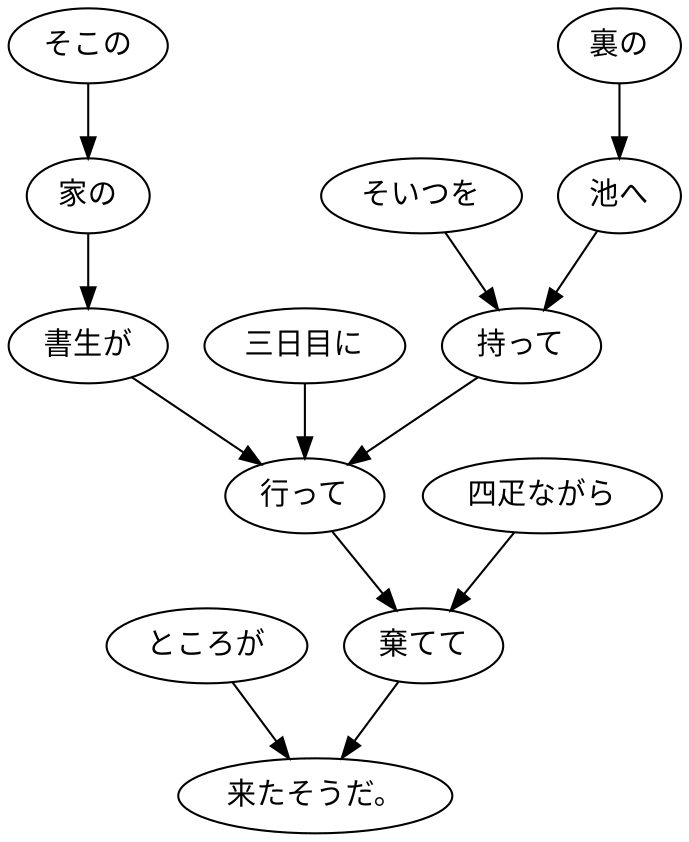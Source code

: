 digraph graph107 {
	node0 [label="ところが"];
	node1 [label="そこの"];
	node2 [label="家の"];
	node3 [label="書生が"];
	node4 [label="三日目に"];
	node5 [label="そいつを"];
	node6 [label="裏の"];
	node7 [label="池へ"];
	node8 [label="持って"];
	node9 [label="行って"];
	node10 [label="四疋ながら"];
	node11 [label="棄てて"];
	node12 [label="来たそうだ。"];
	node0 -> node12;
	node1 -> node2;
	node2 -> node3;
	node3 -> node9;
	node4 -> node9;
	node5 -> node8;
	node6 -> node7;
	node7 -> node8;
	node8 -> node9;
	node9 -> node11;
	node10 -> node11;
	node11 -> node12;
}
